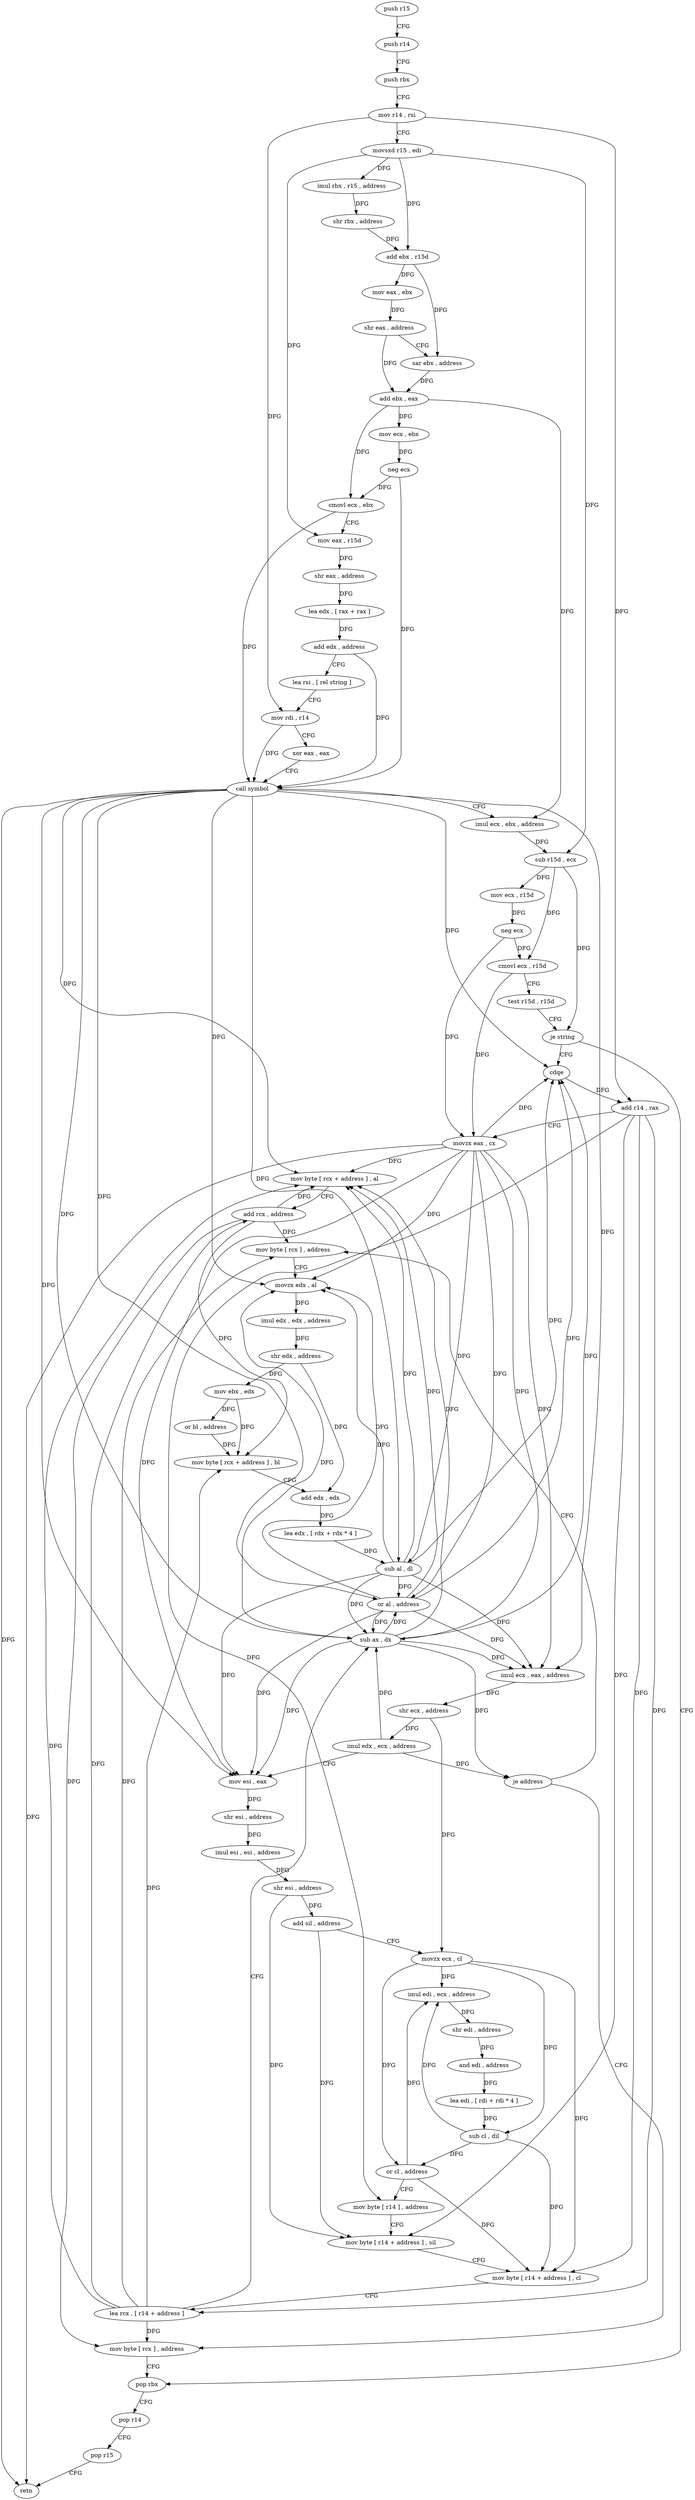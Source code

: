 digraph "func" {
"189728" [label = "push r15" ]
"189730" [label = "push r14" ]
"189732" [label = "push rbx" ]
"189733" [label = "mov r14 , rsi" ]
"189736" [label = "movsxd r15 , edi" ]
"189739" [label = "imul rbx , r15 , address" ]
"189746" [label = "shr rbx , address" ]
"189750" [label = "add ebx , r15d" ]
"189753" [label = "mov eax , ebx" ]
"189755" [label = "shr eax , address" ]
"189758" [label = "sar ebx , address" ]
"189761" [label = "add ebx , eax" ]
"189763" [label = "mov ecx , ebx" ]
"189765" [label = "neg ecx" ]
"189767" [label = "cmovl ecx , ebx" ]
"189770" [label = "mov eax , r15d" ]
"189773" [label = "shr eax , address" ]
"189776" [label = "lea edx , [ rax + rax ]" ]
"189779" [label = "add edx , address" ]
"189782" [label = "lea rsi , [ rel string ]" ]
"189789" [label = "mov rdi , r14" ]
"189792" [label = "xor eax , eax" ]
"189794" [label = "call symbol" ]
"189799" [label = "imul ecx , ebx , address" ]
"189805" [label = "sub r15d , ecx" ]
"189808" [label = "mov ecx , r15d" ]
"189811" [label = "neg ecx" ]
"189813" [label = "cmovl ecx , r15d" ]
"189817" [label = "test r15d , r15d" ]
"189820" [label = "je string" ]
"189947" [label = "pop rbx" ]
"189822" [label = "cdqe" ]
"189948" [label = "pop r14" ]
"189950" [label = "pop r15" ]
"189952" [label = "retn" ]
"189824" [label = "add r14 , rax" ]
"189827" [label = "movzx eax , cx" ]
"189830" [label = "imul ecx , eax , address" ]
"189836" [label = "shr ecx , address" ]
"189839" [label = "imul edx , ecx , address" ]
"189842" [label = "mov esi , eax" ]
"189844" [label = "shr esi , address" ]
"189847" [label = "imul esi , esi , address" ]
"189853" [label = "shr esi , address" ]
"189856" [label = "add sil , address" ]
"189860" [label = "movzx ecx , cl" ]
"189863" [label = "imul edi , ecx , address" ]
"189869" [label = "shr edi , address" ]
"189872" [label = "and edi , address" ]
"189875" [label = "lea edi , [ rdi + rdi * 4 ]" ]
"189878" [label = "sub cl , dil" ]
"189881" [label = "or cl , address" ]
"189884" [label = "mov byte [ r14 ] , address" ]
"189888" [label = "mov byte [ r14 + address ] , sil" ]
"189892" [label = "mov byte [ r14 + address ] , cl" ]
"189896" [label = "lea rcx , [ r14 + address ]" ]
"189900" [label = "sub ax , dx" ]
"189903" [label = "je address" ]
"189944" [label = "mov byte [ rcx ] , address" ]
"189905" [label = "mov byte [ rcx ] , address" ]
"189908" [label = "movzx edx , al" ]
"189911" [label = "imul edx , edx , address" ]
"189917" [label = "shr edx , address" ]
"189920" [label = "mov ebx , edx" ]
"189922" [label = "or bl , address" ]
"189925" [label = "mov byte [ rcx + address ] , bl" ]
"189928" [label = "add edx , edx" ]
"189930" [label = "lea edx , [ rdx + rdx * 4 ]" ]
"189933" [label = "sub al , dl" ]
"189935" [label = "or al , address" ]
"189937" [label = "mov byte [ rcx + address ] , al" ]
"189940" [label = "add rcx , address" ]
"189728" -> "189730" [ label = "CFG" ]
"189730" -> "189732" [ label = "CFG" ]
"189732" -> "189733" [ label = "CFG" ]
"189733" -> "189736" [ label = "CFG" ]
"189733" -> "189789" [ label = "DFG" ]
"189733" -> "189824" [ label = "DFG" ]
"189736" -> "189739" [ label = "DFG" ]
"189736" -> "189750" [ label = "DFG" ]
"189736" -> "189770" [ label = "DFG" ]
"189736" -> "189805" [ label = "DFG" ]
"189739" -> "189746" [ label = "DFG" ]
"189746" -> "189750" [ label = "DFG" ]
"189750" -> "189753" [ label = "DFG" ]
"189750" -> "189758" [ label = "DFG" ]
"189753" -> "189755" [ label = "DFG" ]
"189755" -> "189758" [ label = "CFG" ]
"189755" -> "189761" [ label = "DFG" ]
"189758" -> "189761" [ label = "DFG" ]
"189761" -> "189763" [ label = "DFG" ]
"189761" -> "189767" [ label = "DFG" ]
"189761" -> "189799" [ label = "DFG" ]
"189763" -> "189765" [ label = "DFG" ]
"189765" -> "189767" [ label = "DFG" ]
"189765" -> "189794" [ label = "DFG" ]
"189767" -> "189770" [ label = "CFG" ]
"189767" -> "189794" [ label = "DFG" ]
"189770" -> "189773" [ label = "DFG" ]
"189773" -> "189776" [ label = "DFG" ]
"189776" -> "189779" [ label = "DFG" ]
"189779" -> "189782" [ label = "CFG" ]
"189779" -> "189794" [ label = "DFG" ]
"189782" -> "189789" [ label = "CFG" ]
"189789" -> "189792" [ label = "CFG" ]
"189789" -> "189794" [ label = "DFG" ]
"189792" -> "189794" [ label = "CFG" ]
"189794" -> "189799" [ label = "CFG" ]
"189794" -> "189952" [ label = "DFG" ]
"189794" -> "189822" [ label = "DFG" ]
"189794" -> "189830" [ label = "DFG" ]
"189794" -> "189842" [ label = "DFG" ]
"189794" -> "189900" [ label = "DFG" ]
"189794" -> "189908" [ label = "DFG" ]
"189794" -> "189933" [ label = "DFG" ]
"189794" -> "189935" [ label = "DFG" ]
"189794" -> "189937" [ label = "DFG" ]
"189799" -> "189805" [ label = "DFG" ]
"189805" -> "189808" [ label = "DFG" ]
"189805" -> "189813" [ label = "DFG" ]
"189805" -> "189820" [ label = "DFG" ]
"189808" -> "189811" [ label = "DFG" ]
"189811" -> "189813" [ label = "DFG" ]
"189811" -> "189827" [ label = "DFG" ]
"189813" -> "189817" [ label = "CFG" ]
"189813" -> "189827" [ label = "DFG" ]
"189817" -> "189820" [ label = "CFG" ]
"189820" -> "189947" [ label = "CFG" ]
"189820" -> "189822" [ label = "CFG" ]
"189947" -> "189948" [ label = "CFG" ]
"189822" -> "189824" [ label = "DFG" ]
"189948" -> "189950" [ label = "CFG" ]
"189950" -> "189952" [ label = "CFG" ]
"189824" -> "189827" [ label = "CFG" ]
"189824" -> "189884" [ label = "DFG" ]
"189824" -> "189888" [ label = "DFG" ]
"189824" -> "189892" [ label = "DFG" ]
"189824" -> "189896" [ label = "DFG" ]
"189827" -> "189830" [ label = "DFG" ]
"189827" -> "189822" [ label = "DFG" ]
"189827" -> "189952" [ label = "DFG" ]
"189827" -> "189842" [ label = "DFG" ]
"189827" -> "189900" [ label = "DFG" ]
"189827" -> "189908" [ label = "DFG" ]
"189827" -> "189933" [ label = "DFG" ]
"189827" -> "189935" [ label = "DFG" ]
"189827" -> "189937" [ label = "DFG" ]
"189830" -> "189836" [ label = "DFG" ]
"189836" -> "189839" [ label = "DFG" ]
"189836" -> "189860" [ label = "DFG" ]
"189839" -> "189842" [ label = "CFG" ]
"189839" -> "189900" [ label = "DFG" ]
"189839" -> "189903" [ label = "DFG" ]
"189842" -> "189844" [ label = "DFG" ]
"189844" -> "189847" [ label = "DFG" ]
"189847" -> "189853" [ label = "DFG" ]
"189853" -> "189856" [ label = "DFG" ]
"189853" -> "189888" [ label = "DFG" ]
"189856" -> "189860" [ label = "CFG" ]
"189856" -> "189888" [ label = "DFG" ]
"189860" -> "189863" [ label = "DFG" ]
"189860" -> "189878" [ label = "DFG" ]
"189860" -> "189881" [ label = "DFG" ]
"189860" -> "189892" [ label = "DFG" ]
"189863" -> "189869" [ label = "DFG" ]
"189869" -> "189872" [ label = "DFG" ]
"189872" -> "189875" [ label = "DFG" ]
"189875" -> "189878" [ label = "DFG" ]
"189878" -> "189881" [ label = "DFG" ]
"189878" -> "189863" [ label = "DFG" ]
"189878" -> "189892" [ label = "DFG" ]
"189881" -> "189884" [ label = "CFG" ]
"189881" -> "189863" [ label = "DFG" ]
"189881" -> "189892" [ label = "DFG" ]
"189884" -> "189888" [ label = "CFG" ]
"189888" -> "189892" [ label = "CFG" ]
"189892" -> "189896" [ label = "CFG" ]
"189896" -> "189900" [ label = "CFG" ]
"189896" -> "189944" [ label = "DFG" ]
"189896" -> "189905" [ label = "DFG" ]
"189896" -> "189925" [ label = "DFG" ]
"189896" -> "189937" [ label = "DFG" ]
"189896" -> "189940" [ label = "DFG" ]
"189900" -> "189903" [ label = "DFG" ]
"189900" -> "189822" [ label = "DFG" ]
"189900" -> "189830" [ label = "DFG" ]
"189900" -> "189842" [ label = "DFG" ]
"189900" -> "189908" [ label = "DFG" ]
"189900" -> "189935" [ label = "DFG" ]
"189900" -> "189937" [ label = "DFG" ]
"189903" -> "189944" [ label = "CFG" ]
"189903" -> "189905" [ label = "CFG" ]
"189944" -> "189947" [ label = "CFG" ]
"189905" -> "189908" [ label = "CFG" ]
"189908" -> "189911" [ label = "DFG" ]
"189911" -> "189917" [ label = "DFG" ]
"189917" -> "189920" [ label = "DFG" ]
"189917" -> "189928" [ label = "DFG" ]
"189920" -> "189922" [ label = "DFG" ]
"189920" -> "189925" [ label = "DFG" ]
"189922" -> "189925" [ label = "DFG" ]
"189925" -> "189928" [ label = "CFG" ]
"189928" -> "189930" [ label = "DFG" ]
"189930" -> "189933" [ label = "DFG" ]
"189933" -> "189935" [ label = "DFG" ]
"189933" -> "189822" [ label = "DFG" ]
"189933" -> "189830" [ label = "DFG" ]
"189933" -> "189842" [ label = "DFG" ]
"189933" -> "189900" [ label = "DFG" ]
"189933" -> "189908" [ label = "DFG" ]
"189933" -> "189937" [ label = "DFG" ]
"189935" -> "189937" [ label = "DFG" ]
"189935" -> "189822" [ label = "DFG" ]
"189935" -> "189830" [ label = "DFG" ]
"189935" -> "189842" [ label = "DFG" ]
"189935" -> "189900" [ label = "DFG" ]
"189935" -> "189908" [ label = "DFG" ]
"189937" -> "189940" [ label = "CFG" ]
"189940" -> "189944" [ label = "DFG" ]
"189940" -> "189905" [ label = "DFG" ]
"189940" -> "189925" [ label = "DFG" ]
"189940" -> "189937" [ label = "DFG" ]
}
